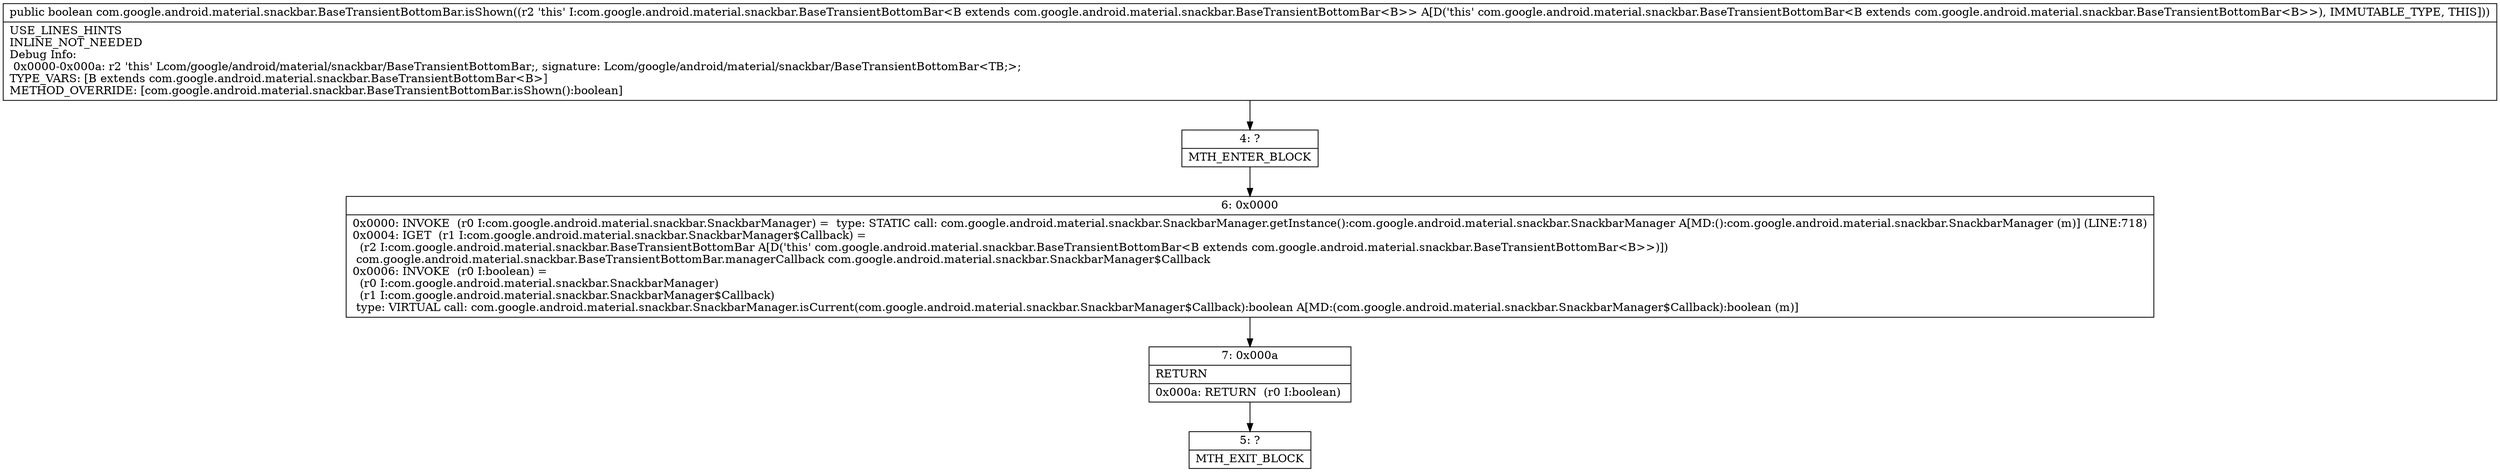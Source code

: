 digraph "CFG forcom.google.android.material.snackbar.BaseTransientBottomBar.isShown()Z" {
Node_4 [shape=record,label="{4\:\ ?|MTH_ENTER_BLOCK\l}"];
Node_6 [shape=record,label="{6\:\ 0x0000|0x0000: INVOKE  (r0 I:com.google.android.material.snackbar.SnackbarManager) =  type: STATIC call: com.google.android.material.snackbar.SnackbarManager.getInstance():com.google.android.material.snackbar.SnackbarManager A[MD:():com.google.android.material.snackbar.SnackbarManager (m)] (LINE:718)\l0x0004: IGET  (r1 I:com.google.android.material.snackbar.SnackbarManager$Callback) = \l  (r2 I:com.google.android.material.snackbar.BaseTransientBottomBar A[D('this' com.google.android.material.snackbar.BaseTransientBottomBar\<B extends com.google.android.material.snackbar.BaseTransientBottomBar\<B\>\>)])\l com.google.android.material.snackbar.BaseTransientBottomBar.managerCallback com.google.android.material.snackbar.SnackbarManager$Callback \l0x0006: INVOKE  (r0 I:boolean) = \l  (r0 I:com.google.android.material.snackbar.SnackbarManager)\l  (r1 I:com.google.android.material.snackbar.SnackbarManager$Callback)\l type: VIRTUAL call: com.google.android.material.snackbar.SnackbarManager.isCurrent(com.google.android.material.snackbar.SnackbarManager$Callback):boolean A[MD:(com.google.android.material.snackbar.SnackbarManager$Callback):boolean (m)]\l}"];
Node_7 [shape=record,label="{7\:\ 0x000a|RETURN\l|0x000a: RETURN  (r0 I:boolean) \l}"];
Node_5 [shape=record,label="{5\:\ ?|MTH_EXIT_BLOCK\l}"];
MethodNode[shape=record,label="{public boolean com.google.android.material.snackbar.BaseTransientBottomBar.isShown((r2 'this' I:com.google.android.material.snackbar.BaseTransientBottomBar\<B extends com.google.android.material.snackbar.BaseTransientBottomBar\<B\>\> A[D('this' com.google.android.material.snackbar.BaseTransientBottomBar\<B extends com.google.android.material.snackbar.BaseTransientBottomBar\<B\>\>), IMMUTABLE_TYPE, THIS]))  | USE_LINES_HINTS\lINLINE_NOT_NEEDED\lDebug Info:\l  0x0000\-0x000a: r2 'this' Lcom\/google\/android\/material\/snackbar\/BaseTransientBottomBar;, signature: Lcom\/google\/android\/material\/snackbar\/BaseTransientBottomBar\<TB;\>;\lTYPE_VARS: [B extends com.google.android.material.snackbar.BaseTransientBottomBar\<B\>]\lMETHOD_OVERRIDE: [com.google.android.material.snackbar.BaseTransientBottomBar.isShown():boolean]\l}"];
MethodNode -> Node_4;Node_4 -> Node_6;
Node_6 -> Node_7;
Node_7 -> Node_5;
}

